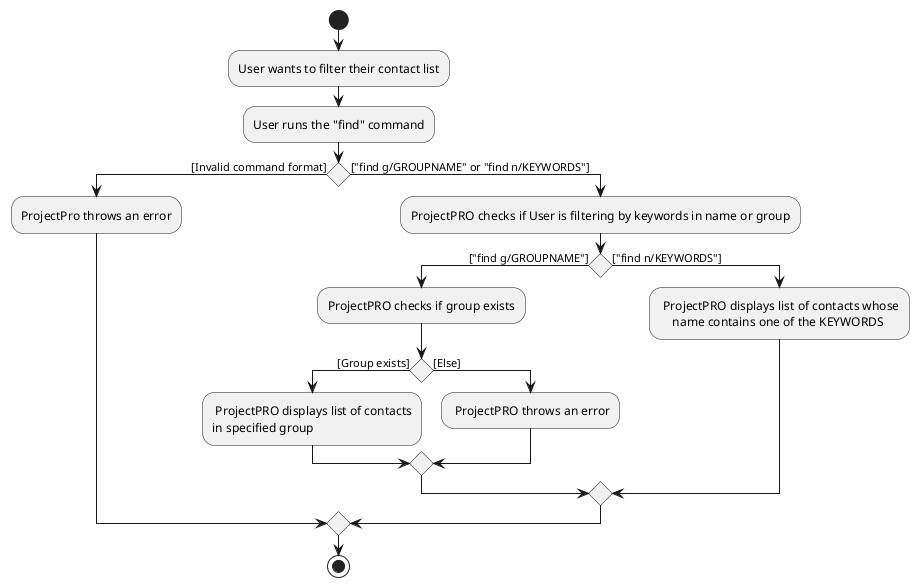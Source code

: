 @startuml
'https://plantuml.com/activity-diagram-beta

start
:User wants to filter their contact list;
:User runs the "find" command;
if () then ([Invalid command format])
:ProjectPro throws an error;
else (["find g/GROUPNAME" or "find n/KEYWORDS"])
:ProjectPRO checks if User is filtering by keywords in name or group;
if () then (["find g/GROUPNAME"])
:ProjectPRO checks if group exists;
    if () then ([Group exists])
    : ProjectPRO displays list of contacts
    in specified group;
    else([Else])
    : ProjectPRO throws an error;
    endif
else(["find n/KEYWORDS"])
: ProjectPRO displays list of contacts whose
    name contains one of the KEYWORDS;
endif
endif
stop

@enduml
